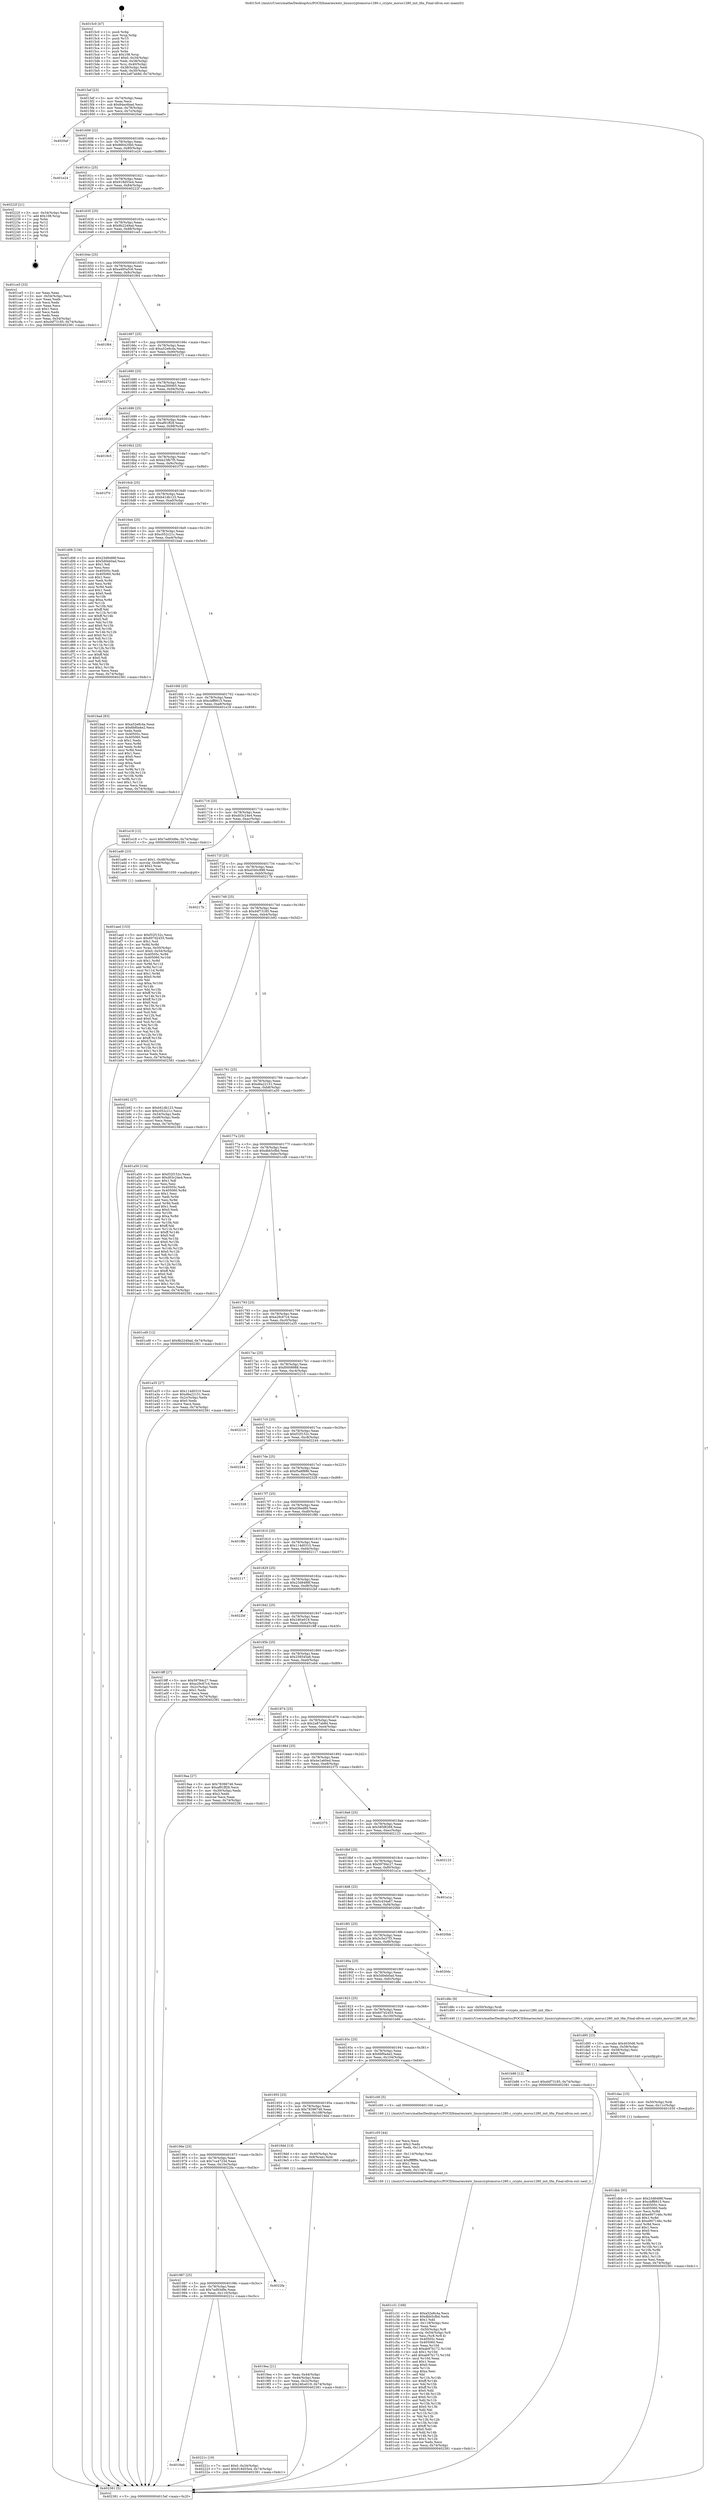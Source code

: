 digraph "0x4015c0" {
  label = "0x4015c0 (/mnt/c/Users/mathe/Desktop/tcc/POCII/binaries/extr_linuxcryptomorus1280.c_crypto_morus1280_init_tfm_Final-ollvm.out::main(0))"
  labelloc = "t"
  node[shape=record]

  Entry [label="",width=0.3,height=0.3,shape=circle,fillcolor=black,style=filled]
  "0x4015ef" [label="{
     0x4015ef [23]\l
     | [instrs]\l
     &nbsp;&nbsp;0x4015ef \<+3\>: mov -0x74(%rbp),%eax\l
     &nbsp;&nbsp;0x4015f2 \<+2\>: mov %eax,%ecx\l
     &nbsp;&nbsp;0x4015f4 \<+6\>: sub $0x84ac6bad,%ecx\l
     &nbsp;&nbsp;0x4015fa \<+3\>: mov %eax,-0x78(%rbp)\l
     &nbsp;&nbsp;0x4015fd \<+3\>: mov %ecx,-0x7c(%rbp)\l
     &nbsp;&nbsp;0x401600 \<+6\>: je 00000000004020af \<main+0xaef\>\l
  }"]
  "0x4020af" [label="{
     0x4020af\l
  }", style=dashed]
  "0x401606" [label="{
     0x401606 [22]\l
     | [instrs]\l
     &nbsp;&nbsp;0x401606 \<+5\>: jmp 000000000040160b \<main+0x4b\>\l
     &nbsp;&nbsp;0x40160b \<+3\>: mov -0x78(%rbp),%eax\l
     &nbsp;&nbsp;0x40160e \<+5\>: sub $0x866420b0,%eax\l
     &nbsp;&nbsp;0x401613 \<+3\>: mov %eax,-0x80(%rbp)\l
     &nbsp;&nbsp;0x401616 \<+6\>: je 0000000000401e24 \<main+0x864\>\l
  }"]
  Exit [label="",width=0.3,height=0.3,shape=circle,fillcolor=black,style=filled,peripheries=2]
  "0x401e24" [label="{
     0x401e24\l
  }", style=dashed]
  "0x40161c" [label="{
     0x40161c [25]\l
     | [instrs]\l
     &nbsp;&nbsp;0x40161c \<+5\>: jmp 0000000000401621 \<main+0x61\>\l
     &nbsp;&nbsp;0x401621 \<+3\>: mov -0x78(%rbp),%eax\l
     &nbsp;&nbsp;0x401624 \<+5\>: sub $0x918d55e4,%eax\l
     &nbsp;&nbsp;0x401629 \<+6\>: mov %eax,-0x84(%rbp)\l
     &nbsp;&nbsp;0x40162f \<+6\>: je 000000000040222f \<main+0xc6f\>\l
  }"]
  "0x4019a0" [label="{
     0x4019a0\l
  }", style=dashed]
  "0x40222f" [label="{
     0x40222f [21]\l
     | [instrs]\l
     &nbsp;&nbsp;0x40222f \<+3\>: mov -0x34(%rbp),%eax\l
     &nbsp;&nbsp;0x402232 \<+7\>: add $0x108,%rsp\l
     &nbsp;&nbsp;0x402239 \<+1\>: pop %rbx\l
     &nbsp;&nbsp;0x40223a \<+2\>: pop %r12\l
     &nbsp;&nbsp;0x40223c \<+2\>: pop %r13\l
     &nbsp;&nbsp;0x40223e \<+2\>: pop %r14\l
     &nbsp;&nbsp;0x402240 \<+2\>: pop %r15\l
     &nbsp;&nbsp;0x402242 \<+1\>: pop %rbp\l
     &nbsp;&nbsp;0x402243 \<+1\>: ret\l
  }"]
  "0x401635" [label="{
     0x401635 [25]\l
     | [instrs]\l
     &nbsp;&nbsp;0x401635 \<+5\>: jmp 000000000040163a \<main+0x7a\>\l
     &nbsp;&nbsp;0x40163a \<+3\>: mov -0x78(%rbp),%eax\l
     &nbsp;&nbsp;0x40163d \<+5\>: sub $0x9b2249ad,%eax\l
     &nbsp;&nbsp;0x401642 \<+6\>: mov %eax,-0x88(%rbp)\l
     &nbsp;&nbsp;0x401648 \<+6\>: je 0000000000401ce5 \<main+0x725\>\l
  }"]
  "0x40221c" [label="{
     0x40221c [19]\l
     | [instrs]\l
     &nbsp;&nbsp;0x40221c \<+7\>: movl $0x0,-0x34(%rbp)\l
     &nbsp;&nbsp;0x402223 \<+7\>: movl $0x918d55e4,-0x74(%rbp)\l
     &nbsp;&nbsp;0x40222a \<+5\>: jmp 0000000000402381 \<main+0xdc1\>\l
  }"]
  "0x401ce5" [label="{
     0x401ce5 [33]\l
     | [instrs]\l
     &nbsp;&nbsp;0x401ce5 \<+2\>: xor %eax,%eax\l
     &nbsp;&nbsp;0x401ce7 \<+3\>: mov -0x54(%rbp),%ecx\l
     &nbsp;&nbsp;0x401cea \<+2\>: mov %eax,%edx\l
     &nbsp;&nbsp;0x401cec \<+2\>: sub %ecx,%edx\l
     &nbsp;&nbsp;0x401cee \<+2\>: mov %eax,%ecx\l
     &nbsp;&nbsp;0x401cf0 \<+3\>: sub $0x1,%ecx\l
     &nbsp;&nbsp;0x401cf3 \<+2\>: add %ecx,%edx\l
     &nbsp;&nbsp;0x401cf5 \<+2\>: sub %edx,%eax\l
     &nbsp;&nbsp;0x401cf7 \<+3\>: mov %eax,-0x54(%rbp)\l
     &nbsp;&nbsp;0x401cfa \<+7\>: movl $0xd4f73185,-0x74(%rbp)\l
     &nbsp;&nbsp;0x401d01 \<+5\>: jmp 0000000000402381 \<main+0xdc1\>\l
  }"]
  "0x40164e" [label="{
     0x40164e [25]\l
     | [instrs]\l
     &nbsp;&nbsp;0x40164e \<+5\>: jmp 0000000000401653 \<main+0x93\>\l
     &nbsp;&nbsp;0x401653 \<+3\>: mov -0x78(%rbp),%eax\l
     &nbsp;&nbsp;0x401656 \<+5\>: sub $0xa485a5c6,%eax\l
     &nbsp;&nbsp;0x40165b \<+6\>: mov %eax,-0x8c(%rbp)\l
     &nbsp;&nbsp;0x401661 \<+6\>: je 0000000000401f64 \<main+0x9a4\>\l
  }"]
  "0x401987" [label="{
     0x401987 [25]\l
     | [instrs]\l
     &nbsp;&nbsp;0x401987 \<+5\>: jmp 000000000040198c \<main+0x3cc\>\l
     &nbsp;&nbsp;0x40198c \<+3\>: mov -0x78(%rbp),%eax\l
     &nbsp;&nbsp;0x40198f \<+5\>: sub $0x7ed93d9e,%eax\l
     &nbsp;&nbsp;0x401994 \<+6\>: mov %eax,-0x110(%rbp)\l
     &nbsp;&nbsp;0x40199a \<+6\>: je 000000000040221c \<main+0xc5c\>\l
  }"]
  "0x401f64" [label="{
     0x401f64\l
  }", style=dashed]
  "0x401667" [label="{
     0x401667 [25]\l
     | [instrs]\l
     &nbsp;&nbsp;0x401667 \<+5\>: jmp 000000000040166c \<main+0xac\>\l
     &nbsp;&nbsp;0x40166c \<+3\>: mov -0x78(%rbp),%eax\l
     &nbsp;&nbsp;0x40166f \<+5\>: sub $0xa52e8c4a,%eax\l
     &nbsp;&nbsp;0x401674 \<+6\>: mov %eax,-0x90(%rbp)\l
     &nbsp;&nbsp;0x40167a \<+6\>: je 0000000000402272 \<main+0xcb2\>\l
  }"]
  "0x4022fa" [label="{
     0x4022fa\l
  }", style=dashed]
  "0x402272" [label="{
     0x402272\l
  }", style=dashed]
  "0x401680" [label="{
     0x401680 [25]\l
     | [instrs]\l
     &nbsp;&nbsp;0x401680 \<+5\>: jmp 0000000000401685 \<main+0xc5\>\l
     &nbsp;&nbsp;0x401685 \<+3\>: mov -0x78(%rbp),%eax\l
     &nbsp;&nbsp;0x401688 \<+5\>: sub $0xaa269465,%eax\l
     &nbsp;&nbsp;0x40168d \<+6\>: mov %eax,-0x94(%rbp)\l
     &nbsp;&nbsp;0x401693 \<+6\>: je 000000000040201b \<main+0xa5b\>\l
  }"]
  "0x401dbb" [label="{
     0x401dbb [93]\l
     | [instrs]\l
     &nbsp;&nbsp;0x401dbb \<+5\>: mov $0x23d8488f,%eax\l
     &nbsp;&nbsp;0x401dc0 \<+5\>: mov $0xcbff6615,%esi\l
     &nbsp;&nbsp;0x401dc5 \<+7\>: mov 0x40505c,%ecx\l
     &nbsp;&nbsp;0x401dcc \<+7\>: mov 0x405060,%edx\l
     &nbsp;&nbsp;0x401dd3 \<+3\>: mov %ecx,%r8d\l
     &nbsp;&nbsp;0x401dd6 \<+7\>: add $0xe907146c,%r8d\l
     &nbsp;&nbsp;0x401ddd \<+4\>: sub $0x1,%r8d\l
     &nbsp;&nbsp;0x401de1 \<+7\>: sub $0xe907146c,%r8d\l
     &nbsp;&nbsp;0x401de8 \<+4\>: imul %r8d,%ecx\l
     &nbsp;&nbsp;0x401dec \<+3\>: and $0x1,%ecx\l
     &nbsp;&nbsp;0x401def \<+3\>: cmp $0x0,%ecx\l
     &nbsp;&nbsp;0x401df2 \<+4\>: sete %r9b\l
     &nbsp;&nbsp;0x401df6 \<+3\>: cmp $0xa,%edx\l
     &nbsp;&nbsp;0x401df9 \<+4\>: setl %r10b\l
     &nbsp;&nbsp;0x401dfd \<+3\>: mov %r9b,%r11b\l
     &nbsp;&nbsp;0x401e00 \<+3\>: and %r10b,%r11b\l
     &nbsp;&nbsp;0x401e03 \<+3\>: xor %r10b,%r9b\l
     &nbsp;&nbsp;0x401e06 \<+3\>: or %r9b,%r11b\l
     &nbsp;&nbsp;0x401e09 \<+4\>: test $0x1,%r11b\l
     &nbsp;&nbsp;0x401e0d \<+3\>: cmovne %esi,%eax\l
     &nbsp;&nbsp;0x401e10 \<+3\>: mov %eax,-0x74(%rbp)\l
     &nbsp;&nbsp;0x401e13 \<+5\>: jmp 0000000000402381 \<main+0xdc1\>\l
  }"]
  "0x40201b" [label="{
     0x40201b\l
  }", style=dashed]
  "0x401699" [label="{
     0x401699 [25]\l
     | [instrs]\l
     &nbsp;&nbsp;0x401699 \<+5\>: jmp 000000000040169e \<main+0xde\>\l
     &nbsp;&nbsp;0x40169e \<+3\>: mov -0x78(%rbp),%eax\l
     &nbsp;&nbsp;0x4016a1 \<+5\>: sub $0xaf91ff28,%eax\l
     &nbsp;&nbsp;0x4016a6 \<+6\>: mov %eax,-0x98(%rbp)\l
     &nbsp;&nbsp;0x4016ac \<+6\>: je 00000000004019c5 \<main+0x405\>\l
  }"]
  "0x401dac" [label="{
     0x401dac [15]\l
     | [instrs]\l
     &nbsp;&nbsp;0x401dac \<+4\>: mov -0x50(%rbp),%rdi\l
     &nbsp;&nbsp;0x401db0 \<+6\>: mov %eax,-0x11c(%rbp)\l
     &nbsp;&nbsp;0x401db6 \<+5\>: call 0000000000401030 \<free@plt\>\l
     | [calls]\l
     &nbsp;&nbsp;0x401030 \{1\} (unknown)\l
  }"]
  "0x4019c5" [label="{
     0x4019c5\l
  }", style=dashed]
  "0x4016b2" [label="{
     0x4016b2 [25]\l
     | [instrs]\l
     &nbsp;&nbsp;0x4016b2 \<+5\>: jmp 00000000004016b7 \<main+0xf7\>\l
     &nbsp;&nbsp;0x4016b7 \<+3\>: mov -0x78(%rbp),%eax\l
     &nbsp;&nbsp;0x4016ba \<+5\>: sub $0xb23fb7f5,%eax\l
     &nbsp;&nbsp;0x4016bf \<+6\>: mov %eax,-0x9c(%rbp)\l
     &nbsp;&nbsp;0x4016c5 \<+6\>: je 0000000000401f70 \<main+0x9b0\>\l
  }"]
  "0x401d95" [label="{
     0x401d95 [23]\l
     | [instrs]\l
     &nbsp;&nbsp;0x401d95 \<+10\>: movabs $0x4030d6,%rdi\l
     &nbsp;&nbsp;0x401d9f \<+3\>: mov %eax,-0x58(%rbp)\l
     &nbsp;&nbsp;0x401da2 \<+3\>: mov -0x58(%rbp),%esi\l
     &nbsp;&nbsp;0x401da5 \<+2\>: mov $0x0,%al\l
     &nbsp;&nbsp;0x401da7 \<+5\>: call 0000000000401040 \<printf@plt\>\l
     | [calls]\l
     &nbsp;&nbsp;0x401040 \{1\} (unknown)\l
  }"]
  "0x401f70" [label="{
     0x401f70\l
  }", style=dashed]
  "0x4016cb" [label="{
     0x4016cb [25]\l
     | [instrs]\l
     &nbsp;&nbsp;0x4016cb \<+5\>: jmp 00000000004016d0 \<main+0x110\>\l
     &nbsp;&nbsp;0x4016d0 \<+3\>: mov -0x78(%rbp),%eax\l
     &nbsp;&nbsp;0x4016d3 \<+5\>: sub $0xb41db123,%eax\l
     &nbsp;&nbsp;0x4016d8 \<+6\>: mov %eax,-0xa0(%rbp)\l
     &nbsp;&nbsp;0x4016de \<+6\>: je 0000000000401d06 \<main+0x746\>\l
  }"]
  "0x401c31" [label="{
     0x401c31 [168]\l
     | [instrs]\l
     &nbsp;&nbsp;0x401c31 \<+5\>: mov $0xa52e8c4a,%ecx\l
     &nbsp;&nbsp;0x401c36 \<+5\>: mov $0xdbb5cfbd,%edx\l
     &nbsp;&nbsp;0x401c3b \<+3\>: mov $0x1,%dil\l
     &nbsp;&nbsp;0x401c3e \<+6\>: mov -0x118(%rbp),%esi\l
     &nbsp;&nbsp;0x401c44 \<+3\>: imul %eax,%esi\l
     &nbsp;&nbsp;0x401c47 \<+4\>: mov -0x50(%rbp),%r8\l
     &nbsp;&nbsp;0x401c4b \<+4\>: movslq -0x54(%rbp),%r9\l
     &nbsp;&nbsp;0x401c4f \<+4\>: mov %esi,(%r8,%r9,4)\l
     &nbsp;&nbsp;0x401c53 \<+7\>: mov 0x40505c,%eax\l
     &nbsp;&nbsp;0x401c5a \<+7\>: mov 0x405060,%esi\l
     &nbsp;&nbsp;0x401c61 \<+3\>: mov %eax,%r10d\l
     &nbsp;&nbsp;0x401c64 \<+7\>: sub $0xab97b172,%r10d\l
     &nbsp;&nbsp;0x401c6b \<+4\>: sub $0x1,%r10d\l
     &nbsp;&nbsp;0x401c6f \<+7\>: add $0xab97b172,%r10d\l
     &nbsp;&nbsp;0x401c76 \<+4\>: imul %r10d,%eax\l
     &nbsp;&nbsp;0x401c7a \<+3\>: and $0x1,%eax\l
     &nbsp;&nbsp;0x401c7d \<+3\>: cmp $0x0,%eax\l
     &nbsp;&nbsp;0x401c80 \<+4\>: sete %r11b\l
     &nbsp;&nbsp;0x401c84 \<+3\>: cmp $0xa,%esi\l
     &nbsp;&nbsp;0x401c87 \<+3\>: setl %bl\l
     &nbsp;&nbsp;0x401c8a \<+3\>: mov %r11b,%r14b\l
     &nbsp;&nbsp;0x401c8d \<+4\>: xor $0xff,%r14b\l
     &nbsp;&nbsp;0x401c91 \<+3\>: mov %bl,%r15b\l
     &nbsp;&nbsp;0x401c94 \<+4\>: xor $0xff,%r15b\l
     &nbsp;&nbsp;0x401c98 \<+4\>: xor $0x0,%dil\l
     &nbsp;&nbsp;0x401c9c \<+3\>: mov %r14b,%r12b\l
     &nbsp;&nbsp;0x401c9f \<+4\>: and $0x0,%r12b\l
     &nbsp;&nbsp;0x401ca3 \<+3\>: and %dil,%r11b\l
     &nbsp;&nbsp;0x401ca6 \<+3\>: mov %r15b,%r13b\l
     &nbsp;&nbsp;0x401ca9 \<+4\>: and $0x0,%r13b\l
     &nbsp;&nbsp;0x401cad \<+3\>: and %dil,%bl\l
     &nbsp;&nbsp;0x401cb0 \<+3\>: or %r11b,%r12b\l
     &nbsp;&nbsp;0x401cb3 \<+3\>: or %bl,%r13b\l
     &nbsp;&nbsp;0x401cb6 \<+3\>: xor %r13b,%r12b\l
     &nbsp;&nbsp;0x401cb9 \<+3\>: or %r15b,%r14b\l
     &nbsp;&nbsp;0x401cbc \<+4\>: xor $0xff,%r14b\l
     &nbsp;&nbsp;0x401cc0 \<+4\>: or $0x0,%dil\l
     &nbsp;&nbsp;0x401cc4 \<+3\>: and %dil,%r14b\l
     &nbsp;&nbsp;0x401cc7 \<+3\>: or %r14b,%r12b\l
     &nbsp;&nbsp;0x401cca \<+4\>: test $0x1,%r12b\l
     &nbsp;&nbsp;0x401cce \<+3\>: cmovne %edx,%ecx\l
     &nbsp;&nbsp;0x401cd1 \<+3\>: mov %ecx,-0x74(%rbp)\l
     &nbsp;&nbsp;0x401cd4 \<+5\>: jmp 0000000000402381 \<main+0xdc1\>\l
  }"]
  "0x401d06" [label="{
     0x401d06 [134]\l
     | [instrs]\l
     &nbsp;&nbsp;0x401d06 \<+5\>: mov $0x23d8488f,%eax\l
     &nbsp;&nbsp;0x401d0b \<+5\>: mov $0x5d0eb0ad,%ecx\l
     &nbsp;&nbsp;0x401d10 \<+2\>: mov $0x1,%dl\l
     &nbsp;&nbsp;0x401d12 \<+2\>: xor %esi,%esi\l
     &nbsp;&nbsp;0x401d14 \<+7\>: mov 0x40505c,%edi\l
     &nbsp;&nbsp;0x401d1b \<+8\>: mov 0x405060,%r8d\l
     &nbsp;&nbsp;0x401d23 \<+3\>: sub $0x1,%esi\l
     &nbsp;&nbsp;0x401d26 \<+3\>: mov %edi,%r9d\l
     &nbsp;&nbsp;0x401d29 \<+3\>: add %esi,%r9d\l
     &nbsp;&nbsp;0x401d2c \<+4\>: imul %r9d,%edi\l
     &nbsp;&nbsp;0x401d30 \<+3\>: and $0x1,%edi\l
     &nbsp;&nbsp;0x401d33 \<+3\>: cmp $0x0,%edi\l
     &nbsp;&nbsp;0x401d36 \<+4\>: sete %r10b\l
     &nbsp;&nbsp;0x401d3a \<+4\>: cmp $0xa,%r8d\l
     &nbsp;&nbsp;0x401d3e \<+4\>: setl %r11b\l
     &nbsp;&nbsp;0x401d42 \<+3\>: mov %r10b,%bl\l
     &nbsp;&nbsp;0x401d45 \<+3\>: xor $0xff,%bl\l
     &nbsp;&nbsp;0x401d48 \<+3\>: mov %r11b,%r14b\l
     &nbsp;&nbsp;0x401d4b \<+4\>: xor $0xff,%r14b\l
     &nbsp;&nbsp;0x401d4f \<+3\>: xor $0x0,%dl\l
     &nbsp;&nbsp;0x401d52 \<+3\>: mov %bl,%r15b\l
     &nbsp;&nbsp;0x401d55 \<+4\>: and $0x0,%r15b\l
     &nbsp;&nbsp;0x401d59 \<+3\>: and %dl,%r10b\l
     &nbsp;&nbsp;0x401d5c \<+3\>: mov %r14b,%r12b\l
     &nbsp;&nbsp;0x401d5f \<+4\>: and $0x0,%r12b\l
     &nbsp;&nbsp;0x401d63 \<+3\>: and %dl,%r11b\l
     &nbsp;&nbsp;0x401d66 \<+3\>: or %r10b,%r15b\l
     &nbsp;&nbsp;0x401d69 \<+3\>: or %r11b,%r12b\l
     &nbsp;&nbsp;0x401d6c \<+3\>: xor %r12b,%r15b\l
     &nbsp;&nbsp;0x401d6f \<+3\>: or %r14b,%bl\l
     &nbsp;&nbsp;0x401d72 \<+3\>: xor $0xff,%bl\l
     &nbsp;&nbsp;0x401d75 \<+3\>: or $0x0,%dl\l
     &nbsp;&nbsp;0x401d78 \<+2\>: and %dl,%bl\l
     &nbsp;&nbsp;0x401d7a \<+3\>: or %bl,%r15b\l
     &nbsp;&nbsp;0x401d7d \<+4\>: test $0x1,%r15b\l
     &nbsp;&nbsp;0x401d81 \<+3\>: cmovne %ecx,%eax\l
     &nbsp;&nbsp;0x401d84 \<+3\>: mov %eax,-0x74(%rbp)\l
     &nbsp;&nbsp;0x401d87 \<+5\>: jmp 0000000000402381 \<main+0xdc1\>\l
  }"]
  "0x4016e4" [label="{
     0x4016e4 [25]\l
     | [instrs]\l
     &nbsp;&nbsp;0x4016e4 \<+5\>: jmp 00000000004016e9 \<main+0x129\>\l
     &nbsp;&nbsp;0x4016e9 \<+3\>: mov -0x78(%rbp),%eax\l
     &nbsp;&nbsp;0x4016ec \<+5\>: sub $0xc052c21c,%eax\l
     &nbsp;&nbsp;0x4016f1 \<+6\>: mov %eax,-0xa4(%rbp)\l
     &nbsp;&nbsp;0x4016f7 \<+6\>: je 0000000000401bad \<main+0x5ed\>\l
  }"]
  "0x401c05" [label="{
     0x401c05 [44]\l
     | [instrs]\l
     &nbsp;&nbsp;0x401c05 \<+2\>: xor %ecx,%ecx\l
     &nbsp;&nbsp;0x401c07 \<+5\>: mov $0x2,%edx\l
     &nbsp;&nbsp;0x401c0c \<+6\>: mov %edx,-0x114(%rbp)\l
     &nbsp;&nbsp;0x401c12 \<+1\>: cltd\l
     &nbsp;&nbsp;0x401c13 \<+6\>: mov -0x114(%rbp),%esi\l
     &nbsp;&nbsp;0x401c19 \<+2\>: idiv %esi\l
     &nbsp;&nbsp;0x401c1b \<+6\>: imul $0xfffffffe,%edx,%edx\l
     &nbsp;&nbsp;0x401c21 \<+3\>: sub $0x1,%ecx\l
     &nbsp;&nbsp;0x401c24 \<+2\>: sub %ecx,%edx\l
     &nbsp;&nbsp;0x401c26 \<+6\>: mov %edx,-0x118(%rbp)\l
     &nbsp;&nbsp;0x401c2c \<+5\>: call 0000000000401160 \<next_i\>\l
     | [calls]\l
     &nbsp;&nbsp;0x401160 \{1\} (/mnt/c/Users/mathe/Desktop/tcc/POCII/binaries/extr_linuxcryptomorus1280.c_crypto_morus1280_init_tfm_Final-ollvm.out::next_i)\l
  }"]
  "0x401bad" [label="{
     0x401bad [83]\l
     | [instrs]\l
     &nbsp;&nbsp;0x401bad \<+5\>: mov $0xa52e8c4a,%eax\l
     &nbsp;&nbsp;0x401bb2 \<+5\>: mov $0x6bf0a4e2,%ecx\l
     &nbsp;&nbsp;0x401bb7 \<+2\>: xor %edx,%edx\l
     &nbsp;&nbsp;0x401bb9 \<+7\>: mov 0x40505c,%esi\l
     &nbsp;&nbsp;0x401bc0 \<+7\>: mov 0x405060,%edi\l
     &nbsp;&nbsp;0x401bc7 \<+3\>: sub $0x1,%edx\l
     &nbsp;&nbsp;0x401bca \<+3\>: mov %esi,%r8d\l
     &nbsp;&nbsp;0x401bcd \<+3\>: add %edx,%r8d\l
     &nbsp;&nbsp;0x401bd0 \<+4\>: imul %r8d,%esi\l
     &nbsp;&nbsp;0x401bd4 \<+3\>: and $0x1,%esi\l
     &nbsp;&nbsp;0x401bd7 \<+3\>: cmp $0x0,%esi\l
     &nbsp;&nbsp;0x401bda \<+4\>: sete %r9b\l
     &nbsp;&nbsp;0x401bde \<+3\>: cmp $0xa,%edi\l
     &nbsp;&nbsp;0x401be1 \<+4\>: setl %r10b\l
     &nbsp;&nbsp;0x401be5 \<+3\>: mov %r9b,%r11b\l
     &nbsp;&nbsp;0x401be8 \<+3\>: and %r10b,%r11b\l
     &nbsp;&nbsp;0x401beb \<+3\>: xor %r10b,%r9b\l
     &nbsp;&nbsp;0x401bee \<+3\>: or %r9b,%r11b\l
     &nbsp;&nbsp;0x401bf1 \<+4\>: test $0x1,%r11b\l
     &nbsp;&nbsp;0x401bf5 \<+3\>: cmovne %ecx,%eax\l
     &nbsp;&nbsp;0x401bf8 \<+3\>: mov %eax,-0x74(%rbp)\l
     &nbsp;&nbsp;0x401bfb \<+5\>: jmp 0000000000402381 \<main+0xdc1\>\l
  }"]
  "0x4016fd" [label="{
     0x4016fd [25]\l
     | [instrs]\l
     &nbsp;&nbsp;0x4016fd \<+5\>: jmp 0000000000401702 \<main+0x142\>\l
     &nbsp;&nbsp;0x401702 \<+3\>: mov -0x78(%rbp),%eax\l
     &nbsp;&nbsp;0x401705 \<+5\>: sub $0xcbff6615,%eax\l
     &nbsp;&nbsp;0x40170a \<+6\>: mov %eax,-0xa8(%rbp)\l
     &nbsp;&nbsp;0x401710 \<+6\>: je 0000000000401e18 \<main+0x858\>\l
  }"]
  "0x401aed" [label="{
     0x401aed [153]\l
     | [instrs]\l
     &nbsp;&nbsp;0x401aed \<+5\>: mov $0xf32f152c,%ecx\l
     &nbsp;&nbsp;0x401af2 \<+5\>: mov $0x607d2455,%edx\l
     &nbsp;&nbsp;0x401af7 \<+3\>: mov $0x1,%sil\l
     &nbsp;&nbsp;0x401afa \<+3\>: xor %r8d,%r8d\l
     &nbsp;&nbsp;0x401afd \<+4\>: mov %rax,-0x50(%rbp)\l
     &nbsp;&nbsp;0x401b01 \<+7\>: movl $0x0,-0x54(%rbp)\l
     &nbsp;&nbsp;0x401b08 \<+8\>: mov 0x40505c,%r9d\l
     &nbsp;&nbsp;0x401b10 \<+8\>: mov 0x405060,%r10d\l
     &nbsp;&nbsp;0x401b18 \<+4\>: sub $0x1,%r8d\l
     &nbsp;&nbsp;0x401b1c \<+3\>: mov %r9d,%r11d\l
     &nbsp;&nbsp;0x401b1f \<+3\>: add %r8d,%r11d\l
     &nbsp;&nbsp;0x401b22 \<+4\>: imul %r11d,%r9d\l
     &nbsp;&nbsp;0x401b26 \<+4\>: and $0x1,%r9d\l
     &nbsp;&nbsp;0x401b2a \<+4\>: cmp $0x0,%r9d\l
     &nbsp;&nbsp;0x401b2e \<+3\>: sete %bl\l
     &nbsp;&nbsp;0x401b31 \<+4\>: cmp $0xa,%r10d\l
     &nbsp;&nbsp;0x401b35 \<+4\>: setl %r14b\l
     &nbsp;&nbsp;0x401b39 \<+3\>: mov %bl,%r15b\l
     &nbsp;&nbsp;0x401b3c \<+4\>: xor $0xff,%r15b\l
     &nbsp;&nbsp;0x401b40 \<+3\>: mov %r14b,%r12b\l
     &nbsp;&nbsp;0x401b43 \<+4\>: xor $0xff,%r12b\l
     &nbsp;&nbsp;0x401b47 \<+4\>: xor $0x0,%sil\l
     &nbsp;&nbsp;0x401b4b \<+3\>: mov %r15b,%r13b\l
     &nbsp;&nbsp;0x401b4e \<+4\>: and $0x0,%r13b\l
     &nbsp;&nbsp;0x401b52 \<+3\>: and %sil,%bl\l
     &nbsp;&nbsp;0x401b55 \<+3\>: mov %r12b,%al\l
     &nbsp;&nbsp;0x401b58 \<+2\>: and $0x0,%al\l
     &nbsp;&nbsp;0x401b5a \<+3\>: and %sil,%r14b\l
     &nbsp;&nbsp;0x401b5d \<+3\>: or %bl,%r13b\l
     &nbsp;&nbsp;0x401b60 \<+3\>: or %r14b,%al\l
     &nbsp;&nbsp;0x401b63 \<+3\>: xor %al,%r13b\l
     &nbsp;&nbsp;0x401b66 \<+3\>: or %r12b,%r15b\l
     &nbsp;&nbsp;0x401b69 \<+4\>: xor $0xff,%r15b\l
     &nbsp;&nbsp;0x401b6d \<+4\>: or $0x0,%sil\l
     &nbsp;&nbsp;0x401b71 \<+3\>: and %sil,%r15b\l
     &nbsp;&nbsp;0x401b74 \<+3\>: or %r15b,%r13b\l
     &nbsp;&nbsp;0x401b77 \<+4\>: test $0x1,%r13b\l
     &nbsp;&nbsp;0x401b7b \<+3\>: cmovne %edx,%ecx\l
     &nbsp;&nbsp;0x401b7e \<+3\>: mov %ecx,-0x74(%rbp)\l
     &nbsp;&nbsp;0x401b81 \<+5\>: jmp 0000000000402381 \<main+0xdc1\>\l
  }"]
  "0x401e18" [label="{
     0x401e18 [12]\l
     | [instrs]\l
     &nbsp;&nbsp;0x401e18 \<+7\>: movl $0x7ed93d9e,-0x74(%rbp)\l
     &nbsp;&nbsp;0x401e1f \<+5\>: jmp 0000000000402381 \<main+0xdc1\>\l
  }"]
  "0x401716" [label="{
     0x401716 [25]\l
     | [instrs]\l
     &nbsp;&nbsp;0x401716 \<+5\>: jmp 000000000040171b \<main+0x15b\>\l
     &nbsp;&nbsp;0x40171b \<+3\>: mov -0x78(%rbp),%eax\l
     &nbsp;&nbsp;0x40171e \<+5\>: sub $0xd03c24e4,%eax\l
     &nbsp;&nbsp;0x401723 \<+6\>: mov %eax,-0xac(%rbp)\l
     &nbsp;&nbsp;0x401729 \<+6\>: je 0000000000401ad6 \<main+0x516\>\l
  }"]
  "0x4019ea" [label="{
     0x4019ea [21]\l
     | [instrs]\l
     &nbsp;&nbsp;0x4019ea \<+3\>: mov %eax,-0x44(%rbp)\l
     &nbsp;&nbsp;0x4019ed \<+3\>: mov -0x44(%rbp),%eax\l
     &nbsp;&nbsp;0x4019f0 \<+3\>: mov %eax,-0x2c(%rbp)\l
     &nbsp;&nbsp;0x4019f3 \<+7\>: movl $0x24fce019,-0x74(%rbp)\l
     &nbsp;&nbsp;0x4019fa \<+5\>: jmp 0000000000402381 \<main+0xdc1\>\l
  }"]
  "0x401ad6" [label="{
     0x401ad6 [23]\l
     | [instrs]\l
     &nbsp;&nbsp;0x401ad6 \<+7\>: movl $0x1,-0x48(%rbp)\l
     &nbsp;&nbsp;0x401add \<+4\>: movslq -0x48(%rbp),%rax\l
     &nbsp;&nbsp;0x401ae1 \<+4\>: shl $0x2,%rax\l
     &nbsp;&nbsp;0x401ae5 \<+3\>: mov %rax,%rdi\l
     &nbsp;&nbsp;0x401ae8 \<+5\>: call 0000000000401050 \<malloc@plt\>\l
     | [calls]\l
     &nbsp;&nbsp;0x401050 \{1\} (unknown)\l
  }"]
  "0x40172f" [label="{
     0x40172f [25]\l
     | [instrs]\l
     &nbsp;&nbsp;0x40172f \<+5\>: jmp 0000000000401734 \<main+0x174\>\l
     &nbsp;&nbsp;0x401734 \<+3\>: mov -0x78(%rbp),%eax\l
     &nbsp;&nbsp;0x401737 \<+5\>: sub $0xd340c898,%eax\l
     &nbsp;&nbsp;0x40173c \<+6\>: mov %eax,-0xb0(%rbp)\l
     &nbsp;&nbsp;0x401742 \<+6\>: je 000000000040217b \<main+0xbbb\>\l
  }"]
  "0x40196e" [label="{
     0x40196e [25]\l
     | [instrs]\l
     &nbsp;&nbsp;0x40196e \<+5\>: jmp 0000000000401973 \<main+0x3b3\>\l
     &nbsp;&nbsp;0x401973 \<+3\>: mov -0x78(%rbp),%eax\l
     &nbsp;&nbsp;0x401976 \<+5\>: sub $0x7ca4723d,%eax\l
     &nbsp;&nbsp;0x40197b \<+6\>: mov %eax,-0x10c(%rbp)\l
     &nbsp;&nbsp;0x401981 \<+6\>: je 00000000004022fa \<main+0xd3a\>\l
  }"]
  "0x40217b" [label="{
     0x40217b\l
  }", style=dashed]
  "0x401748" [label="{
     0x401748 [25]\l
     | [instrs]\l
     &nbsp;&nbsp;0x401748 \<+5\>: jmp 000000000040174d \<main+0x18d\>\l
     &nbsp;&nbsp;0x40174d \<+3\>: mov -0x78(%rbp),%eax\l
     &nbsp;&nbsp;0x401750 \<+5\>: sub $0xd4f73185,%eax\l
     &nbsp;&nbsp;0x401755 \<+6\>: mov %eax,-0xb4(%rbp)\l
     &nbsp;&nbsp;0x40175b \<+6\>: je 0000000000401b92 \<main+0x5d2\>\l
  }"]
  "0x4019dd" [label="{
     0x4019dd [13]\l
     | [instrs]\l
     &nbsp;&nbsp;0x4019dd \<+4\>: mov -0x40(%rbp),%rax\l
     &nbsp;&nbsp;0x4019e1 \<+4\>: mov 0x8(%rax),%rdi\l
     &nbsp;&nbsp;0x4019e5 \<+5\>: call 0000000000401060 \<atoi@plt\>\l
     | [calls]\l
     &nbsp;&nbsp;0x401060 \{1\} (unknown)\l
  }"]
  "0x401b92" [label="{
     0x401b92 [27]\l
     | [instrs]\l
     &nbsp;&nbsp;0x401b92 \<+5\>: mov $0xb41db123,%eax\l
     &nbsp;&nbsp;0x401b97 \<+5\>: mov $0xc052c21c,%ecx\l
     &nbsp;&nbsp;0x401b9c \<+3\>: mov -0x54(%rbp),%edx\l
     &nbsp;&nbsp;0x401b9f \<+3\>: cmp -0x48(%rbp),%edx\l
     &nbsp;&nbsp;0x401ba2 \<+3\>: cmovl %ecx,%eax\l
     &nbsp;&nbsp;0x401ba5 \<+3\>: mov %eax,-0x74(%rbp)\l
     &nbsp;&nbsp;0x401ba8 \<+5\>: jmp 0000000000402381 \<main+0xdc1\>\l
  }"]
  "0x401761" [label="{
     0x401761 [25]\l
     | [instrs]\l
     &nbsp;&nbsp;0x401761 \<+5\>: jmp 0000000000401766 \<main+0x1a6\>\l
     &nbsp;&nbsp;0x401766 \<+3\>: mov -0x78(%rbp),%eax\l
     &nbsp;&nbsp;0x401769 \<+5\>: sub $0xd6a22151,%eax\l
     &nbsp;&nbsp;0x40176e \<+6\>: mov %eax,-0xb8(%rbp)\l
     &nbsp;&nbsp;0x401774 \<+6\>: je 0000000000401a50 \<main+0x490\>\l
  }"]
  "0x401955" [label="{
     0x401955 [25]\l
     | [instrs]\l
     &nbsp;&nbsp;0x401955 \<+5\>: jmp 000000000040195a \<main+0x39a\>\l
     &nbsp;&nbsp;0x40195a \<+3\>: mov -0x78(%rbp),%eax\l
     &nbsp;&nbsp;0x40195d \<+5\>: sub $0x78396746,%eax\l
     &nbsp;&nbsp;0x401962 \<+6\>: mov %eax,-0x108(%rbp)\l
     &nbsp;&nbsp;0x401968 \<+6\>: je 00000000004019dd \<main+0x41d\>\l
  }"]
  "0x401a50" [label="{
     0x401a50 [134]\l
     | [instrs]\l
     &nbsp;&nbsp;0x401a50 \<+5\>: mov $0xf32f152c,%eax\l
     &nbsp;&nbsp;0x401a55 \<+5\>: mov $0xd03c24e4,%ecx\l
     &nbsp;&nbsp;0x401a5a \<+2\>: mov $0x1,%dl\l
     &nbsp;&nbsp;0x401a5c \<+2\>: xor %esi,%esi\l
     &nbsp;&nbsp;0x401a5e \<+7\>: mov 0x40505c,%edi\l
     &nbsp;&nbsp;0x401a65 \<+8\>: mov 0x405060,%r8d\l
     &nbsp;&nbsp;0x401a6d \<+3\>: sub $0x1,%esi\l
     &nbsp;&nbsp;0x401a70 \<+3\>: mov %edi,%r9d\l
     &nbsp;&nbsp;0x401a73 \<+3\>: add %esi,%r9d\l
     &nbsp;&nbsp;0x401a76 \<+4\>: imul %r9d,%edi\l
     &nbsp;&nbsp;0x401a7a \<+3\>: and $0x1,%edi\l
     &nbsp;&nbsp;0x401a7d \<+3\>: cmp $0x0,%edi\l
     &nbsp;&nbsp;0x401a80 \<+4\>: sete %r10b\l
     &nbsp;&nbsp;0x401a84 \<+4\>: cmp $0xa,%r8d\l
     &nbsp;&nbsp;0x401a88 \<+4\>: setl %r11b\l
     &nbsp;&nbsp;0x401a8c \<+3\>: mov %r10b,%bl\l
     &nbsp;&nbsp;0x401a8f \<+3\>: xor $0xff,%bl\l
     &nbsp;&nbsp;0x401a92 \<+3\>: mov %r11b,%r14b\l
     &nbsp;&nbsp;0x401a95 \<+4\>: xor $0xff,%r14b\l
     &nbsp;&nbsp;0x401a99 \<+3\>: xor $0x0,%dl\l
     &nbsp;&nbsp;0x401a9c \<+3\>: mov %bl,%r15b\l
     &nbsp;&nbsp;0x401a9f \<+4\>: and $0x0,%r15b\l
     &nbsp;&nbsp;0x401aa3 \<+3\>: and %dl,%r10b\l
     &nbsp;&nbsp;0x401aa6 \<+3\>: mov %r14b,%r12b\l
     &nbsp;&nbsp;0x401aa9 \<+4\>: and $0x0,%r12b\l
     &nbsp;&nbsp;0x401aad \<+3\>: and %dl,%r11b\l
     &nbsp;&nbsp;0x401ab0 \<+3\>: or %r10b,%r15b\l
     &nbsp;&nbsp;0x401ab3 \<+3\>: or %r11b,%r12b\l
     &nbsp;&nbsp;0x401ab6 \<+3\>: xor %r12b,%r15b\l
     &nbsp;&nbsp;0x401ab9 \<+3\>: or %r14b,%bl\l
     &nbsp;&nbsp;0x401abc \<+3\>: xor $0xff,%bl\l
     &nbsp;&nbsp;0x401abf \<+3\>: or $0x0,%dl\l
     &nbsp;&nbsp;0x401ac2 \<+2\>: and %dl,%bl\l
     &nbsp;&nbsp;0x401ac4 \<+3\>: or %bl,%r15b\l
     &nbsp;&nbsp;0x401ac7 \<+4\>: test $0x1,%r15b\l
     &nbsp;&nbsp;0x401acb \<+3\>: cmovne %ecx,%eax\l
     &nbsp;&nbsp;0x401ace \<+3\>: mov %eax,-0x74(%rbp)\l
     &nbsp;&nbsp;0x401ad1 \<+5\>: jmp 0000000000402381 \<main+0xdc1\>\l
  }"]
  "0x40177a" [label="{
     0x40177a [25]\l
     | [instrs]\l
     &nbsp;&nbsp;0x40177a \<+5\>: jmp 000000000040177f \<main+0x1bf\>\l
     &nbsp;&nbsp;0x40177f \<+3\>: mov -0x78(%rbp),%eax\l
     &nbsp;&nbsp;0x401782 \<+5\>: sub $0xdbb5cfbd,%eax\l
     &nbsp;&nbsp;0x401787 \<+6\>: mov %eax,-0xbc(%rbp)\l
     &nbsp;&nbsp;0x40178d \<+6\>: je 0000000000401cd9 \<main+0x719\>\l
  }"]
  "0x401c00" [label="{
     0x401c00 [5]\l
     | [instrs]\l
     &nbsp;&nbsp;0x401c00 \<+5\>: call 0000000000401160 \<next_i\>\l
     | [calls]\l
     &nbsp;&nbsp;0x401160 \{1\} (/mnt/c/Users/mathe/Desktop/tcc/POCII/binaries/extr_linuxcryptomorus1280.c_crypto_morus1280_init_tfm_Final-ollvm.out::next_i)\l
  }"]
  "0x401cd9" [label="{
     0x401cd9 [12]\l
     | [instrs]\l
     &nbsp;&nbsp;0x401cd9 \<+7\>: movl $0x9b2249ad,-0x74(%rbp)\l
     &nbsp;&nbsp;0x401ce0 \<+5\>: jmp 0000000000402381 \<main+0xdc1\>\l
  }"]
  "0x401793" [label="{
     0x401793 [25]\l
     | [instrs]\l
     &nbsp;&nbsp;0x401793 \<+5\>: jmp 0000000000401798 \<main+0x1d8\>\l
     &nbsp;&nbsp;0x401798 \<+3\>: mov -0x78(%rbp),%eax\l
     &nbsp;&nbsp;0x40179b \<+5\>: sub $0xe29c67c4,%eax\l
     &nbsp;&nbsp;0x4017a0 \<+6\>: mov %eax,-0xc0(%rbp)\l
     &nbsp;&nbsp;0x4017a6 \<+6\>: je 0000000000401a35 \<main+0x475\>\l
  }"]
  "0x40193c" [label="{
     0x40193c [25]\l
     | [instrs]\l
     &nbsp;&nbsp;0x40193c \<+5\>: jmp 0000000000401941 \<main+0x381\>\l
     &nbsp;&nbsp;0x401941 \<+3\>: mov -0x78(%rbp),%eax\l
     &nbsp;&nbsp;0x401944 \<+5\>: sub $0x6bf0a4e2,%eax\l
     &nbsp;&nbsp;0x401949 \<+6\>: mov %eax,-0x104(%rbp)\l
     &nbsp;&nbsp;0x40194f \<+6\>: je 0000000000401c00 \<main+0x640\>\l
  }"]
  "0x401a35" [label="{
     0x401a35 [27]\l
     | [instrs]\l
     &nbsp;&nbsp;0x401a35 \<+5\>: mov $0x114d0310,%eax\l
     &nbsp;&nbsp;0x401a3a \<+5\>: mov $0xd6a22151,%ecx\l
     &nbsp;&nbsp;0x401a3f \<+3\>: mov -0x2c(%rbp),%edx\l
     &nbsp;&nbsp;0x401a42 \<+3\>: cmp $0x0,%edx\l
     &nbsp;&nbsp;0x401a45 \<+3\>: cmove %ecx,%eax\l
     &nbsp;&nbsp;0x401a48 \<+3\>: mov %eax,-0x74(%rbp)\l
     &nbsp;&nbsp;0x401a4b \<+5\>: jmp 0000000000402381 \<main+0xdc1\>\l
  }"]
  "0x4017ac" [label="{
     0x4017ac [25]\l
     | [instrs]\l
     &nbsp;&nbsp;0x4017ac \<+5\>: jmp 00000000004017b1 \<main+0x1f1\>\l
     &nbsp;&nbsp;0x4017b1 \<+3\>: mov -0x78(%rbp),%eax\l
     &nbsp;&nbsp;0x4017b4 \<+5\>: sub $0xf0008988,%eax\l
     &nbsp;&nbsp;0x4017b9 \<+6\>: mov %eax,-0xc4(%rbp)\l
     &nbsp;&nbsp;0x4017bf \<+6\>: je 0000000000402210 \<main+0xc50\>\l
  }"]
  "0x401b86" [label="{
     0x401b86 [12]\l
     | [instrs]\l
     &nbsp;&nbsp;0x401b86 \<+7\>: movl $0xd4f73185,-0x74(%rbp)\l
     &nbsp;&nbsp;0x401b8d \<+5\>: jmp 0000000000402381 \<main+0xdc1\>\l
  }"]
  "0x402210" [label="{
     0x402210\l
  }", style=dashed]
  "0x4017c5" [label="{
     0x4017c5 [25]\l
     | [instrs]\l
     &nbsp;&nbsp;0x4017c5 \<+5\>: jmp 00000000004017ca \<main+0x20a\>\l
     &nbsp;&nbsp;0x4017ca \<+3\>: mov -0x78(%rbp),%eax\l
     &nbsp;&nbsp;0x4017cd \<+5\>: sub $0xf32f152c,%eax\l
     &nbsp;&nbsp;0x4017d2 \<+6\>: mov %eax,-0xc8(%rbp)\l
     &nbsp;&nbsp;0x4017d8 \<+6\>: je 0000000000402244 \<main+0xc84\>\l
  }"]
  "0x401923" [label="{
     0x401923 [25]\l
     | [instrs]\l
     &nbsp;&nbsp;0x401923 \<+5\>: jmp 0000000000401928 \<main+0x368\>\l
     &nbsp;&nbsp;0x401928 \<+3\>: mov -0x78(%rbp),%eax\l
     &nbsp;&nbsp;0x40192b \<+5\>: sub $0x607d2455,%eax\l
     &nbsp;&nbsp;0x401930 \<+6\>: mov %eax,-0x100(%rbp)\l
     &nbsp;&nbsp;0x401936 \<+6\>: je 0000000000401b86 \<main+0x5c6\>\l
  }"]
  "0x402244" [label="{
     0x402244\l
  }", style=dashed]
  "0x4017de" [label="{
     0x4017de [25]\l
     | [instrs]\l
     &nbsp;&nbsp;0x4017de \<+5\>: jmp 00000000004017e3 \<main+0x223\>\l
     &nbsp;&nbsp;0x4017e3 \<+3\>: mov -0x78(%rbp),%eax\l
     &nbsp;&nbsp;0x4017e6 \<+5\>: sub $0xf5a8f886,%eax\l
     &nbsp;&nbsp;0x4017eb \<+6\>: mov %eax,-0xcc(%rbp)\l
     &nbsp;&nbsp;0x4017f1 \<+6\>: je 0000000000402328 \<main+0xd68\>\l
  }"]
  "0x401d8c" [label="{
     0x401d8c [9]\l
     | [instrs]\l
     &nbsp;&nbsp;0x401d8c \<+4\>: mov -0x50(%rbp),%rdi\l
     &nbsp;&nbsp;0x401d90 \<+5\>: call 0000000000401440 \<crypto_morus1280_init_tfm\>\l
     | [calls]\l
     &nbsp;&nbsp;0x401440 \{1\} (/mnt/c/Users/mathe/Desktop/tcc/POCII/binaries/extr_linuxcryptomorus1280.c_crypto_morus1280_init_tfm_Final-ollvm.out::crypto_morus1280_init_tfm)\l
  }"]
  "0x402328" [label="{
     0x402328\l
  }", style=dashed]
  "0x4017f7" [label="{
     0x4017f7 [25]\l
     | [instrs]\l
     &nbsp;&nbsp;0x4017f7 \<+5\>: jmp 00000000004017fc \<main+0x23c\>\l
     &nbsp;&nbsp;0x4017fc \<+3\>: mov -0x78(%rbp),%eax\l
     &nbsp;&nbsp;0x4017ff \<+5\>: sub $0xd36ed89,%eax\l
     &nbsp;&nbsp;0x401804 \<+6\>: mov %eax,-0xd0(%rbp)\l
     &nbsp;&nbsp;0x40180a \<+6\>: je 0000000000401f8b \<main+0x9cb\>\l
  }"]
  "0x40190a" [label="{
     0x40190a [25]\l
     | [instrs]\l
     &nbsp;&nbsp;0x40190a \<+5\>: jmp 000000000040190f \<main+0x34f\>\l
     &nbsp;&nbsp;0x40190f \<+3\>: mov -0x78(%rbp),%eax\l
     &nbsp;&nbsp;0x401912 \<+5\>: sub $0x5d0eb0ad,%eax\l
     &nbsp;&nbsp;0x401917 \<+6\>: mov %eax,-0xfc(%rbp)\l
     &nbsp;&nbsp;0x40191d \<+6\>: je 0000000000401d8c \<main+0x7cc\>\l
  }"]
  "0x401f8b" [label="{
     0x401f8b\l
  }", style=dashed]
  "0x401810" [label="{
     0x401810 [25]\l
     | [instrs]\l
     &nbsp;&nbsp;0x401810 \<+5\>: jmp 0000000000401815 \<main+0x255\>\l
     &nbsp;&nbsp;0x401815 \<+3\>: mov -0x78(%rbp),%eax\l
     &nbsp;&nbsp;0x401818 \<+5\>: sub $0x114d0310,%eax\l
     &nbsp;&nbsp;0x40181d \<+6\>: mov %eax,-0xd4(%rbp)\l
     &nbsp;&nbsp;0x401823 \<+6\>: je 0000000000402117 \<main+0xb57\>\l
  }"]
  "0x4020dc" [label="{
     0x4020dc\l
  }", style=dashed]
  "0x402117" [label="{
     0x402117\l
  }", style=dashed]
  "0x401829" [label="{
     0x401829 [25]\l
     | [instrs]\l
     &nbsp;&nbsp;0x401829 \<+5\>: jmp 000000000040182e \<main+0x26e\>\l
     &nbsp;&nbsp;0x40182e \<+3\>: mov -0x78(%rbp),%eax\l
     &nbsp;&nbsp;0x401831 \<+5\>: sub $0x23d8488f,%eax\l
     &nbsp;&nbsp;0x401836 \<+6\>: mov %eax,-0xd8(%rbp)\l
     &nbsp;&nbsp;0x40183c \<+6\>: je 00000000004022bf \<main+0xcff\>\l
  }"]
  "0x4018f1" [label="{
     0x4018f1 [25]\l
     | [instrs]\l
     &nbsp;&nbsp;0x4018f1 \<+5\>: jmp 00000000004018f6 \<main+0x336\>\l
     &nbsp;&nbsp;0x4018f6 \<+3\>: mov -0x78(%rbp),%eax\l
     &nbsp;&nbsp;0x4018f9 \<+5\>: sub $0x5c5e37f3,%eax\l
     &nbsp;&nbsp;0x4018fe \<+6\>: mov %eax,-0xf8(%rbp)\l
     &nbsp;&nbsp;0x401904 \<+6\>: je 00000000004020dc \<main+0xb1c\>\l
  }"]
  "0x4022bf" [label="{
     0x4022bf\l
  }", style=dashed]
  "0x401842" [label="{
     0x401842 [25]\l
     | [instrs]\l
     &nbsp;&nbsp;0x401842 \<+5\>: jmp 0000000000401847 \<main+0x287\>\l
     &nbsp;&nbsp;0x401847 \<+3\>: mov -0x78(%rbp),%eax\l
     &nbsp;&nbsp;0x40184a \<+5\>: sub $0x24fce019,%eax\l
     &nbsp;&nbsp;0x40184f \<+6\>: mov %eax,-0xdc(%rbp)\l
     &nbsp;&nbsp;0x401855 \<+6\>: je 00000000004019ff \<main+0x43f\>\l
  }"]
  "0x4020bb" [label="{
     0x4020bb\l
  }", style=dashed]
  "0x4019ff" [label="{
     0x4019ff [27]\l
     | [instrs]\l
     &nbsp;&nbsp;0x4019ff \<+5\>: mov $0x59784c27,%eax\l
     &nbsp;&nbsp;0x401a04 \<+5\>: mov $0xe29c67c4,%ecx\l
     &nbsp;&nbsp;0x401a09 \<+3\>: mov -0x2c(%rbp),%edx\l
     &nbsp;&nbsp;0x401a0c \<+3\>: cmp $0x1,%edx\l
     &nbsp;&nbsp;0x401a0f \<+3\>: cmovl %ecx,%eax\l
     &nbsp;&nbsp;0x401a12 \<+3\>: mov %eax,-0x74(%rbp)\l
     &nbsp;&nbsp;0x401a15 \<+5\>: jmp 0000000000402381 \<main+0xdc1\>\l
  }"]
  "0x40185b" [label="{
     0x40185b [25]\l
     | [instrs]\l
     &nbsp;&nbsp;0x40185b \<+5\>: jmp 0000000000401860 \<main+0x2a0\>\l
     &nbsp;&nbsp;0x401860 \<+3\>: mov -0x78(%rbp),%eax\l
     &nbsp;&nbsp;0x401863 \<+5\>: sub $0x258545a8,%eax\l
     &nbsp;&nbsp;0x401868 \<+6\>: mov %eax,-0xe0(%rbp)\l
     &nbsp;&nbsp;0x40186e \<+6\>: je 0000000000401eb4 \<main+0x8f4\>\l
  }"]
  "0x4018d8" [label="{
     0x4018d8 [25]\l
     | [instrs]\l
     &nbsp;&nbsp;0x4018d8 \<+5\>: jmp 00000000004018dd \<main+0x31d\>\l
     &nbsp;&nbsp;0x4018dd \<+3\>: mov -0x78(%rbp),%eax\l
     &nbsp;&nbsp;0x4018e0 \<+5\>: sub $0x5c434a67,%eax\l
     &nbsp;&nbsp;0x4018e5 \<+6\>: mov %eax,-0xf4(%rbp)\l
     &nbsp;&nbsp;0x4018eb \<+6\>: je 00000000004020bb \<main+0xafb\>\l
  }"]
  "0x401eb4" [label="{
     0x401eb4\l
  }", style=dashed]
  "0x401874" [label="{
     0x401874 [25]\l
     | [instrs]\l
     &nbsp;&nbsp;0x401874 \<+5\>: jmp 0000000000401879 \<main+0x2b9\>\l
     &nbsp;&nbsp;0x401879 \<+3\>: mov -0x78(%rbp),%eax\l
     &nbsp;&nbsp;0x40187c \<+5\>: sub $0x2a87ab8d,%eax\l
     &nbsp;&nbsp;0x401881 \<+6\>: mov %eax,-0xe4(%rbp)\l
     &nbsp;&nbsp;0x401887 \<+6\>: je 00000000004019aa \<main+0x3ea\>\l
  }"]
  "0x401a1a" [label="{
     0x401a1a\l
  }", style=dashed]
  "0x4019aa" [label="{
     0x4019aa [27]\l
     | [instrs]\l
     &nbsp;&nbsp;0x4019aa \<+5\>: mov $0x78396746,%eax\l
     &nbsp;&nbsp;0x4019af \<+5\>: mov $0xaf91ff28,%ecx\l
     &nbsp;&nbsp;0x4019b4 \<+3\>: mov -0x30(%rbp),%edx\l
     &nbsp;&nbsp;0x4019b7 \<+3\>: cmp $0x2,%edx\l
     &nbsp;&nbsp;0x4019ba \<+3\>: cmovne %ecx,%eax\l
     &nbsp;&nbsp;0x4019bd \<+3\>: mov %eax,-0x74(%rbp)\l
     &nbsp;&nbsp;0x4019c0 \<+5\>: jmp 0000000000402381 \<main+0xdc1\>\l
  }"]
  "0x40188d" [label="{
     0x40188d [25]\l
     | [instrs]\l
     &nbsp;&nbsp;0x40188d \<+5\>: jmp 0000000000401892 \<main+0x2d2\>\l
     &nbsp;&nbsp;0x401892 \<+3\>: mov -0x78(%rbp),%eax\l
     &nbsp;&nbsp;0x401895 \<+5\>: sub $0x4e1a60ed,%eax\l
     &nbsp;&nbsp;0x40189a \<+6\>: mov %eax,-0xe8(%rbp)\l
     &nbsp;&nbsp;0x4018a0 \<+6\>: je 0000000000402375 \<main+0xdb5\>\l
  }"]
  "0x402381" [label="{
     0x402381 [5]\l
     | [instrs]\l
     &nbsp;&nbsp;0x402381 \<+5\>: jmp 00000000004015ef \<main+0x2f\>\l
  }"]
  "0x4015c0" [label="{
     0x4015c0 [47]\l
     | [instrs]\l
     &nbsp;&nbsp;0x4015c0 \<+1\>: push %rbp\l
     &nbsp;&nbsp;0x4015c1 \<+3\>: mov %rsp,%rbp\l
     &nbsp;&nbsp;0x4015c4 \<+2\>: push %r15\l
     &nbsp;&nbsp;0x4015c6 \<+2\>: push %r14\l
     &nbsp;&nbsp;0x4015c8 \<+2\>: push %r13\l
     &nbsp;&nbsp;0x4015ca \<+2\>: push %r12\l
     &nbsp;&nbsp;0x4015cc \<+1\>: push %rbx\l
     &nbsp;&nbsp;0x4015cd \<+7\>: sub $0x108,%rsp\l
     &nbsp;&nbsp;0x4015d4 \<+7\>: movl $0x0,-0x34(%rbp)\l
     &nbsp;&nbsp;0x4015db \<+3\>: mov %edi,-0x38(%rbp)\l
     &nbsp;&nbsp;0x4015de \<+4\>: mov %rsi,-0x40(%rbp)\l
     &nbsp;&nbsp;0x4015e2 \<+3\>: mov -0x38(%rbp),%edi\l
     &nbsp;&nbsp;0x4015e5 \<+3\>: mov %edi,-0x30(%rbp)\l
     &nbsp;&nbsp;0x4015e8 \<+7\>: movl $0x2a87ab8d,-0x74(%rbp)\l
  }"]
  "0x4018bf" [label="{
     0x4018bf [25]\l
     | [instrs]\l
     &nbsp;&nbsp;0x4018bf \<+5\>: jmp 00000000004018c4 \<main+0x304\>\l
     &nbsp;&nbsp;0x4018c4 \<+3\>: mov -0x78(%rbp),%eax\l
     &nbsp;&nbsp;0x4018c7 \<+5\>: sub $0x59784c27,%eax\l
     &nbsp;&nbsp;0x4018cc \<+6\>: mov %eax,-0xf0(%rbp)\l
     &nbsp;&nbsp;0x4018d2 \<+6\>: je 0000000000401a1a \<main+0x45a\>\l
  }"]
  "0x402375" [label="{
     0x402375\l
  }", style=dashed]
  "0x4018a6" [label="{
     0x4018a6 [25]\l
     | [instrs]\l
     &nbsp;&nbsp;0x4018a6 \<+5\>: jmp 00000000004018ab \<main+0x2eb\>\l
     &nbsp;&nbsp;0x4018ab \<+3\>: mov -0x78(%rbp),%eax\l
     &nbsp;&nbsp;0x4018ae \<+5\>: sub $0x585f8268,%eax\l
     &nbsp;&nbsp;0x4018b3 \<+6\>: mov %eax,-0xec(%rbp)\l
     &nbsp;&nbsp;0x4018b9 \<+6\>: je 0000000000402123 \<main+0xb63\>\l
  }"]
  "0x402123" [label="{
     0x402123\l
  }", style=dashed]
  Entry -> "0x4015c0" [label=" 1"]
  "0x4015ef" -> "0x4020af" [label=" 0"]
  "0x4015ef" -> "0x401606" [label=" 18"]
  "0x40222f" -> Exit [label=" 1"]
  "0x401606" -> "0x401e24" [label=" 0"]
  "0x401606" -> "0x40161c" [label=" 18"]
  "0x40221c" -> "0x402381" [label=" 1"]
  "0x40161c" -> "0x40222f" [label=" 1"]
  "0x40161c" -> "0x401635" [label=" 17"]
  "0x401987" -> "0x4019a0" [label=" 0"]
  "0x401635" -> "0x401ce5" [label=" 1"]
  "0x401635" -> "0x40164e" [label=" 16"]
  "0x401987" -> "0x40221c" [label=" 1"]
  "0x40164e" -> "0x401f64" [label=" 0"]
  "0x40164e" -> "0x401667" [label=" 16"]
  "0x40196e" -> "0x401987" [label=" 1"]
  "0x401667" -> "0x402272" [label=" 0"]
  "0x401667" -> "0x401680" [label=" 16"]
  "0x40196e" -> "0x4022fa" [label=" 0"]
  "0x401680" -> "0x40201b" [label=" 0"]
  "0x401680" -> "0x401699" [label=" 16"]
  "0x401e18" -> "0x402381" [label=" 1"]
  "0x401699" -> "0x4019c5" [label=" 0"]
  "0x401699" -> "0x4016b2" [label=" 16"]
  "0x401dbb" -> "0x402381" [label=" 1"]
  "0x4016b2" -> "0x401f70" [label=" 0"]
  "0x4016b2" -> "0x4016cb" [label=" 16"]
  "0x401dac" -> "0x401dbb" [label=" 1"]
  "0x4016cb" -> "0x401d06" [label=" 1"]
  "0x4016cb" -> "0x4016e4" [label=" 15"]
  "0x401d95" -> "0x401dac" [label=" 1"]
  "0x4016e4" -> "0x401bad" [label=" 1"]
  "0x4016e4" -> "0x4016fd" [label=" 14"]
  "0x401d8c" -> "0x401d95" [label=" 1"]
  "0x4016fd" -> "0x401e18" [label=" 1"]
  "0x4016fd" -> "0x401716" [label=" 13"]
  "0x401d06" -> "0x402381" [label=" 1"]
  "0x401716" -> "0x401ad6" [label=" 1"]
  "0x401716" -> "0x40172f" [label=" 12"]
  "0x401ce5" -> "0x402381" [label=" 1"]
  "0x40172f" -> "0x40217b" [label=" 0"]
  "0x40172f" -> "0x401748" [label=" 12"]
  "0x401cd9" -> "0x402381" [label=" 1"]
  "0x401748" -> "0x401b92" [label=" 2"]
  "0x401748" -> "0x401761" [label=" 10"]
  "0x401c31" -> "0x402381" [label=" 1"]
  "0x401761" -> "0x401a50" [label=" 1"]
  "0x401761" -> "0x40177a" [label=" 9"]
  "0x401c00" -> "0x401c05" [label=" 1"]
  "0x40177a" -> "0x401cd9" [label=" 1"]
  "0x40177a" -> "0x401793" [label=" 8"]
  "0x401bad" -> "0x402381" [label=" 1"]
  "0x401793" -> "0x401a35" [label=" 1"]
  "0x401793" -> "0x4017ac" [label=" 7"]
  "0x401b86" -> "0x402381" [label=" 1"]
  "0x4017ac" -> "0x402210" [label=" 0"]
  "0x4017ac" -> "0x4017c5" [label=" 7"]
  "0x401aed" -> "0x402381" [label=" 1"]
  "0x4017c5" -> "0x402244" [label=" 0"]
  "0x4017c5" -> "0x4017de" [label=" 7"]
  "0x401a50" -> "0x402381" [label=" 1"]
  "0x4017de" -> "0x402328" [label=" 0"]
  "0x4017de" -> "0x4017f7" [label=" 7"]
  "0x401a35" -> "0x402381" [label=" 1"]
  "0x4017f7" -> "0x401f8b" [label=" 0"]
  "0x4017f7" -> "0x401810" [label=" 7"]
  "0x4019ea" -> "0x402381" [label=" 1"]
  "0x401810" -> "0x402117" [label=" 0"]
  "0x401810" -> "0x401829" [label=" 7"]
  "0x4019dd" -> "0x4019ea" [label=" 1"]
  "0x401829" -> "0x4022bf" [label=" 0"]
  "0x401829" -> "0x401842" [label=" 7"]
  "0x401955" -> "0x4019dd" [label=" 1"]
  "0x401842" -> "0x4019ff" [label=" 1"]
  "0x401842" -> "0x40185b" [label=" 6"]
  "0x401c05" -> "0x401c31" [label=" 1"]
  "0x40185b" -> "0x401eb4" [label=" 0"]
  "0x40185b" -> "0x401874" [label=" 6"]
  "0x40193c" -> "0x401c00" [label=" 1"]
  "0x401874" -> "0x4019aa" [label=" 1"]
  "0x401874" -> "0x40188d" [label=" 5"]
  "0x4019aa" -> "0x402381" [label=" 1"]
  "0x4015c0" -> "0x4015ef" [label=" 1"]
  "0x402381" -> "0x4015ef" [label=" 17"]
  "0x401b92" -> "0x402381" [label=" 2"]
  "0x40188d" -> "0x402375" [label=" 0"]
  "0x40188d" -> "0x4018a6" [label=" 5"]
  "0x401923" -> "0x401b86" [label=" 1"]
  "0x4018a6" -> "0x402123" [label=" 0"]
  "0x4018a6" -> "0x4018bf" [label=" 5"]
  "0x401923" -> "0x40193c" [label=" 3"]
  "0x4018bf" -> "0x401a1a" [label=" 0"]
  "0x4018bf" -> "0x4018d8" [label=" 5"]
  "0x40193c" -> "0x401955" [label=" 2"]
  "0x4018d8" -> "0x4020bb" [label=" 0"]
  "0x4018d8" -> "0x4018f1" [label=" 5"]
  "0x401955" -> "0x40196e" [label=" 1"]
  "0x4018f1" -> "0x4020dc" [label=" 0"]
  "0x4018f1" -> "0x40190a" [label=" 5"]
  "0x4019ff" -> "0x402381" [label=" 1"]
  "0x40190a" -> "0x401d8c" [label=" 1"]
  "0x40190a" -> "0x401923" [label=" 4"]
  "0x401ad6" -> "0x401aed" [label=" 1"]
}
